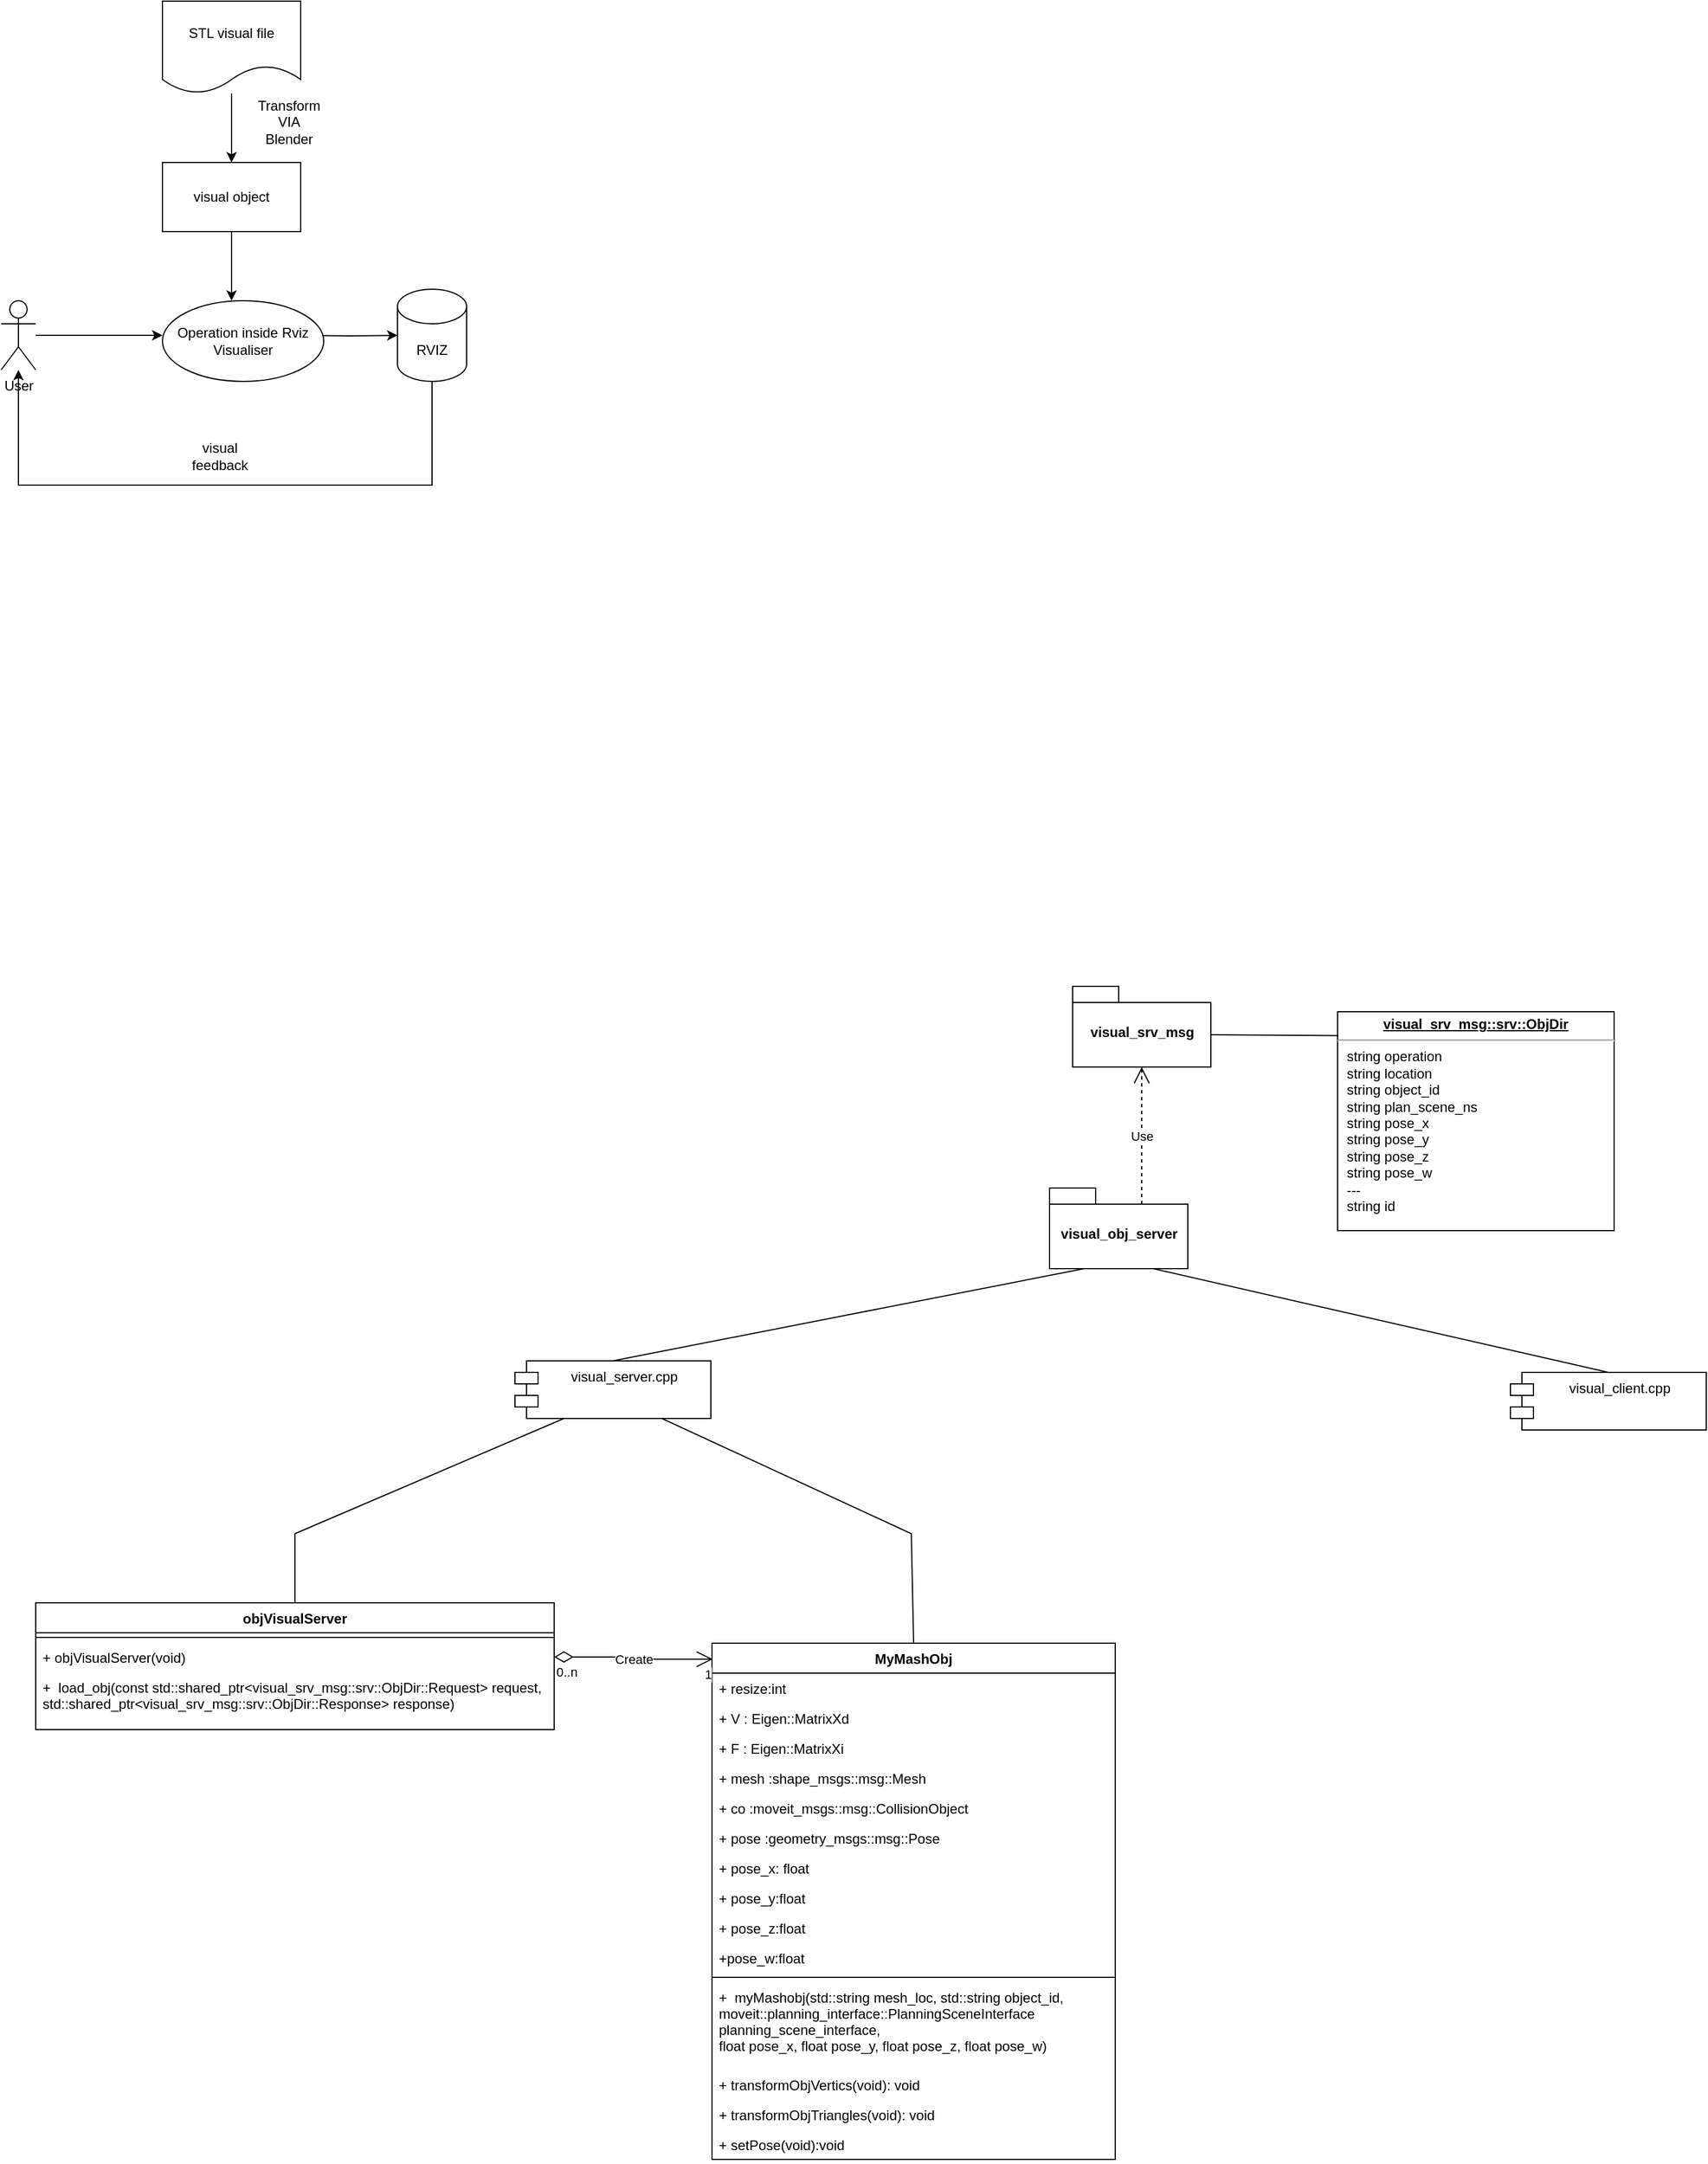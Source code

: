 <mxfile version="20.8.5" type="device"><diagram id="FFGxATjXl4fMo9rYz_8e" name="Page-1"><mxGraphModel dx="2049" dy="2205" grid="1" gridSize="10" guides="1" tooltips="1" connect="1" arrows="1" fold="1" page="1" pageScale="1" pageWidth="827" pageHeight="1169" math="0" shadow="0"><root><mxCell id="0"/><mxCell id="1" parent="0"/><mxCell id="yEh5WGDOw_iunOXMflRj-10" value="" style="edgeStyle=orthogonalEdgeStyle;rounded=0;orthogonalLoop=1;jettySize=auto;html=1;" edge="1" parent="1" source="yEh5WGDOw_iunOXMflRj-1"><mxGeometry relative="1" as="geometry"><mxPoint x="270" y="-80" as="targetPoint"/></mxGeometry></mxCell><mxCell id="yEh5WGDOw_iunOXMflRj-1" value="visual object" style="rounded=0;whiteSpace=wrap;html=1;" vertex="1" parent="1"><mxGeometry x="210" y="-200" width="120" height="60" as="geometry"/></mxCell><mxCell id="yEh5WGDOw_iunOXMflRj-4" value="" style="edgeStyle=orthogonalEdgeStyle;rounded=0;orthogonalLoop=1;jettySize=auto;html=1;" edge="1" parent="1" source="yEh5WGDOw_iunOXMflRj-3" target="yEh5WGDOw_iunOXMflRj-1"><mxGeometry relative="1" as="geometry"/></mxCell><mxCell id="yEh5WGDOw_iunOXMflRj-3" value="STL visual file" style="shape=document;whiteSpace=wrap;html=1;boundedLbl=1;" vertex="1" parent="1"><mxGeometry x="210" y="-340" width="120" height="80" as="geometry"/></mxCell><mxCell id="yEh5WGDOw_iunOXMflRj-11" value="" style="edgeStyle=orthogonalEdgeStyle;rounded=0;orthogonalLoop=1;jettySize=auto;html=1;" edge="1" parent="1" source="yEh5WGDOw_iunOXMflRj-5"><mxGeometry relative="1" as="geometry"><mxPoint x="210" y="-50" as="targetPoint"/></mxGeometry></mxCell><mxCell id="yEh5WGDOw_iunOXMflRj-5" value="User" style="shape=umlActor;verticalLabelPosition=bottom;verticalAlign=top;html=1;outlineConnect=0;" vertex="1" parent="1"><mxGeometry x="70" y="-80" width="30" height="60" as="geometry"/></mxCell><mxCell id="yEh5WGDOw_iunOXMflRj-14" value="" style="edgeStyle=orthogonalEdgeStyle;rounded=0;orthogonalLoop=1;jettySize=auto;html=1;" edge="1" parent="1" target="yEh5WGDOw_iunOXMflRj-13"><mxGeometry relative="1" as="geometry"><mxPoint x="330" y="-50" as="sourcePoint"/></mxGeometry></mxCell><mxCell id="yEh5WGDOw_iunOXMflRj-15" style="edgeStyle=orthogonalEdgeStyle;rounded=0;orthogonalLoop=1;jettySize=auto;html=1;" edge="1" parent="1" source="yEh5WGDOw_iunOXMflRj-13" target="yEh5WGDOw_iunOXMflRj-5"><mxGeometry relative="1" as="geometry"><Array as="points"><mxPoint x="444" y="80"/><mxPoint x="85" y="80"/></Array></mxGeometry></mxCell><mxCell id="yEh5WGDOw_iunOXMflRj-13" value="RVIZ" style="shape=cylinder3;whiteSpace=wrap;html=1;boundedLbl=1;backgroundOutline=1;size=15;" vertex="1" parent="1"><mxGeometry x="414" y="-90" width="60" height="80" as="geometry"/></mxCell><mxCell id="yEh5WGDOw_iunOXMflRj-17" value="visual feedback" style="text;html=1;strokeColor=none;fillColor=none;align=center;verticalAlign=middle;whiteSpace=wrap;rounded=0;" vertex="1" parent="1"><mxGeometry x="230" y="40" width="60" height="30" as="geometry"/></mxCell><mxCell id="yEh5WGDOw_iunOXMflRj-18" value="Transform VIA Blender" style="text;html=1;strokeColor=none;fillColor=none;align=center;verticalAlign=middle;whiteSpace=wrap;rounded=0;" vertex="1" parent="1"><mxGeometry x="290" y="-250" width="60" height="30" as="geometry"/></mxCell><mxCell id="yEh5WGDOw_iunOXMflRj-19" value="MyMashObj" style="swimlane;fontStyle=1;align=center;verticalAlign=top;childLayout=stackLayout;horizontal=1;startSize=26;horizontalStack=0;resizeParent=1;resizeParentMax=0;resizeLast=0;collapsible=1;marginBottom=0;" vertex="1" parent="1"><mxGeometry x="687" y="1085" width="350" height="448" as="geometry"/></mxCell><mxCell id="yEh5WGDOw_iunOXMflRj-29" value="+ resize:int&#10;" style="text;align=left;verticalAlign=top;spacingLeft=4;spacingRight=4;overflow=hidden;rotatable=0;points=[[0,0.5],[1,0.5]];portConstraint=eastwest;" vertex="1" parent="yEh5WGDOw_iunOXMflRj-19"><mxGeometry y="26" width="350" height="26" as="geometry"/></mxCell><mxCell id="yEh5WGDOw_iunOXMflRj-30" value="+ V : Eigen::MatrixXd" style="text;align=left;verticalAlign=top;spacingLeft=4;spacingRight=4;overflow=hidden;rotatable=0;points=[[0,0.5],[1,0.5]];portConstraint=eastwest;" vertex="1" parent="yEh5WGDOw_iunOXMflRj-19"><mxGeometry y="52" width="350" height="26" as="geometry"/></mxCell><mxCell id="yEh5WGDOw_iunOXMflRj-35" value="+ F : Eigen::MatrixXi    " style="text;align=left;verticalAlign=top;spacingLeft=4;spacingRight=4;overflow=hidden;rotatable=0;points=[[0,0.5],[1,0.5]];portConstraint=eastwest;" vertex="1" parent="yEh5WGDOw_iunOXMflRj-19"><mxGeometry y="78" width="350" height="26" as="geometry"/></mxCell><mxCell id="yEh5WGDOw_iunOXMflRj-31" value="+ mesh :shape_msgs::msg::Mesh" style="text;align=left;verticalAlign=top;spacingLeft=4;spacingRight=4;overflow=hidden;rotatable=0;points=[[0,0.5],[1,0.5]];portConstraint=eastwest;" vertex="1" parent="yEh5WGDOw_iunOXMflRj-19"><mxGeometry y="104" width="350" height="26" as="geometry"/></mxCell><mxCell id="yEh5WGDOw_iunOXMflRj-32" value="+ co :moveit_msgs::msg::CollisionObject " style="text;align=left;verticalAlign=top;spacingLeft=4;spacingRight=4;overflow=hidden;rotatable=0;points=[[0,0.5],[1,0.5]];portConstraint=eastwest;" vertex="1" parent="yEh5WGDOw_iunOXMflRj-19"><mxGeometry y="130" width="350" height="26" as="geometry"/></mxCell><mxCell id="yEh5WGDOw_iunOXMflRj-33" value="+ pose :geometry_msgs::msg::Pose" style="text;align=left;verticalAlign=top;spacingLeft=4;spacingRight=4;overflow=hidden;rotatable=0;points=[[0,0.5],[1,0.5]];portConstraint=eastwest;" vertex="1" parent="yEh5WGDOw_iunOXMflRj-19"><mxGeometry y="156" width="350" height="26" as="geometry"/></mxCell><mxCell id="yEh5WGDOw_iunOXMflRj-20" value="+ pose_x: float" style="text;align=left;verticalAlign=top;spacingLeft=4;spacingRight=4;overflow=hidden;rotatable=0;points=[[0,0.5],[1,0.5]];portConstraint=eastwest;" vertex="1" parent="yEh5WGDOw_iunOXMflRj-19"><mxGeometry y="182" width="350" height="26" as="geometry"/></mxCell><mxCell id="yEh5WGDOw_iunOXMflRj-39" value="+ pose_y:float" style="text;align=left;verticalAlign=top;spacingLeft=4;spacingRight=4;overflow=hidden;rotatable=0;points=[[0,0.5],[1,0.5]];portConstraint=eastwest;" vertex="1" parent="yEh5WGDOw_iunOXMflRj-19"><mxGeometry y="208" width="350" height="26" as="geometry"/></mxCell><mxCell id="yEh5WGDOw_iunOXMflRj-38" value="+ pose_z:float   &#10;&#10;" style="text;align=left;verticalAlign=top;spacingLeft=4;spacingRight=4;overflow=hidden;rotatable=0;points=[[0,0.5],[1,0.5]];portConstraint=eastwest;" vertex="1" parent="yEh5WGDOw_iunOXMflRj-19"><mxGeometry y="234" width="350" height="26" as="geometry"/></mxCell><mxCell id="yEh5WGDOw_iunOXMflRj-37" value="+pose_w:float" style="text;align=left;verticalAlign=top;spacingLeft=4;spacingRight=4;overflow=hidden;rotatable=0;points=[[0,0.5],[1,0.5]];portConstraint=eastwest;" vertex="1" parent="yEh5WGDOw_iunOXMflRj-19"><mxGeometry y="260" width="350" height="26" as="geometry"/></mxCell><mxCell id="yEh5WGDOw_iunOXMflRj-21" value="" style="line;strokeWidth=1;align=left;verticalAlign=middle;spacingTop=-1;spacingLeft=3;spacingRight=3;rotatable=0;labelPosition=right;points=[];portConstraint=eastwest;" vertex="1" parent="yEh5WGDOw_iunOXMflRj-19"><mxGeometry y="286" width="350" height="8" as="geometry"/></mxCell><mxCell id="yEh5WGDOw_iunOXMflRj-48" value="+  myMashobj(std::string mesh_loc, std::string object_id,&#10;            moveit::planning_interface::PlanningSceneInterface&#10;                planning_scene_interface,&#10;float pose_x, float pose_y, float pose_z, float pose_w)" style="text;align=left;verticalAlign=top;spacingLeft=4;spacingRight=4;overflow=hidden;rotatable=0;points=[[0,0.5],[1,0.5]];portConstraint=eastwest;" vertex="1" parent="yEh5WGDOw_iunOXMflRj-19"><mxGeometry y="294" width="350" height="76" as="geometry"/></mxCell><mxCell id="yEh5WGDOw_iunOXMflRj-22" value="+ transformObjVertics(void): void" style="text;align=left;verticalAlign=top;spacingLeft=4;spacingRight=4;overflow=hidden;rotatable=0;points=[[0,0.5],[1,0.5]];portConstraint=eastwest;" vertex="1" parent="yEh5WGDOw_iunOXMflRj-19"><mxGeometry y="370" width="350" height="26" as="geometry"/></mxCell><mxCell id="yEh5WGDOw_iunOXMflRj-40" value="+ transformObjTriangles(void): void&#10;" style="text;align=left;verticalAlign=top;spacingLeft=4;spacingRight=4;overflow=hidden;rotatable=0;points=[[0,0.5],[1,0.5]];portConstraint=eastwest;" vertex="1" parent="yEh5WGDOw_iunOXMflRj-19"><mxGeometry y="396" width="350" height="26" as="geometry"/></mxCell><mxCell id="yEh5WGDOw_iunOXMflRj-42" value="+ setPose(void):void" style="text;align=left;verticalAlign=top;spacingLeft=4;spacingRight=4;overflow=hidden;rotatable=0;points=[[0,0.5],[1,0.5]];portConstraint=eastwest;" vertex="1" parent="yEh5WGDOw_iunOXMflRj-19"><mxGeometry y="422" width="350" height="26" as="geometry"/></mxCell><mxCell id="yEh5WGDOw_iunOXMflRj-43" value="objVisualServer" style="swimlane;fontStyle=1;align=center;verticalAlign=top;childLayout=stackLayout;horizontal=1;startSize=26;horizontalStack=0;resizeParent=1;resizeParentMax=0;resizeLast=0;collapsible=1;marginBottom=0;" vertex="1" parent="1"><mxGeometry x="100" y="1050" width="450" height="110" as="geometry"/></mxCell><mxCell id="yEh5WGDOw_iunOXMflRj-45" value="" style="line;strokeWidth=1;fillColor=none;align=left;verticalAlign=middle;spacingTop=-1;spacingLeft=3;spacingRight=3;rotatable=0;labelPosition=right;points=[];portConstraint=eastwest;strokeColor=inherit;" vertex="1" parent="yEh5WGDOw_iunOXMflRj-43"><mxGeometry y="26" width="450" height="8" as="geometry"/></mxCell><mxCell id="yEh5WGDOw_iunOXMflRj-46" value="+ objVisualServer(void)" style="text;strokeColor=none;fillColor=none;align=left;verticalAlign=top;spacingLeft=4;spacingRight=4;overflow=hidden;rotatable=0;points=[[0,0.5],[1,0.5]];portConstraint=eastwest;" vertex="1" parent="yEh5WGDOw_iunOXMflRj-43"><mxGeometry y="34" width="450" height="26" as="geometry"/></mxCell><mxCell id="yEh5WGDOw_iunOXMflRj-50" value="+  load_obj(const std::shared_ptr&lt;visual_srv_msg::srv::ObjDir::Request&gt; request,&#10;           std::shared_ptr&lt;visual_srv_msg::srv::ObjDir::Response&gt; response)" style="text;strokeColor=none;fillColor=none;align=left;verticalAlign=top;spacingLeft=4;spacingRight=4;overflow=hidden;rotatable=0;points=[[0,0.5],[1,0.5]];portConstraint=eastwest;" vertex="1" parent="yEh5WGDOw_iunOXMflRj-43"><mxGeometry y="60" width="450" height="50" as="geometry"/></mxCell><mxCell id="yEh5WGDOw_iunOXMflRj-51" value="Create" style="endArrow=open;html=1;endSize=12;startArrow=diamondThin;startSize=14;startFill=0;edgeStyle=orthogonalEdgeStyle;rounded=0;exitX=1;exitY=0.5;exitDx=0;exitDy=0;entryX=0.002;entryY=0.031;entryDx=0;entryDy=0;entryPerimeter=0;" edge="1" parent="1" source="yEh5WGDOw_iunOXMflRj-46" target="yEh5WGDOw_iunOXMflRj-19"><mxGeometry x="0.003" relative="1" as="geometry"><mxPoint x="560" y="1000" as="sourcePoint"/><mxPoint x="700" y="1010" as="targetPoint"/><mxPoint as="offset"/></mxGeometry></mxCell><mxCell id="yEh5WGDOw_iunOXMflRj-52" value="0..n" style="edgeLabel;resizable=0;html=1;align=left;verticalAlign=top;" connectable="0" vertex="1" parent="yEh5WGDOw_iunOXMflRj-51"><mxGeometry x="-1" relative="1" as="geometry"/></mxCell><mxCell id="yEh5WGDOw_iunOXMflRj-53" value="1" style="edgeLabel;resizable=0;html=1;align=right;verticalAlign=top;" connectable="0" vertex="1" parent="yEh5WGDOw_iunOXMflRj-51"><mxGeometry x="1" relative="1" as="geometry"/></mxCell><mxCell id="yEh5WGDOw_iunOXMflRj-54" value="visual_obj_server" style="shape=folder;fontStyle=1;spacingTop=10;tabWidth=40;tabHeight=14;tabPosition=left;html=1;" vertex="1" parent="1"><mxGeometry x="980" y="690" width="120" height="70" as="geometry"/></mxCell><mxCell id="yEh5WGDOw_iunOXMflRj-55" value="visual_server.cpp" style="shape=module;align=left;spacingLeft=20;align=center;verticalAlign=top;" vertex="1" parent="1"><mxGeometry x="516" y="840" width="170" height="50" as="geometry"/></mxCell><mxCell id="yEh5WGDOw_iunOXMflRj-56" value="" style="endArrow=none;html=1;rounded=0;entryX=0.25;entryY=1;entryDx=0;entryDy=0;exitX=0.5;exitY=0;exitDx=0;exitDy=0;" edge="1" parent="1" source="yEh5WGDOw_iunOXMflRj-43" target="yEh5WGDOw_iunOXMflRj-55"><mxGeometry width="50" height="50" relative="1" as="geometry"><mxPoint x="770" y="1170" as="sourcePoint"/><mxPoint x="820" y="1120" as="targetPoint"/><Array as="points"><mxPoint x="325" y="990"/></Array></mxGeometry></mxCell><mxCell id="yEh5WGDOw_iunOXMflRj-58" value="" style="endArrow=none;html=1;rounded=0;exitX=0.5;exitY=0;exitDx=0;exitDy=0;entryX=0.75;entryY=1;entryDx=0;entryDy=0;" edge="1" parent="1" source="yEh5WGDOw_iunOXMflRj-19" target="yEh5WGDOw_iunOXMflRj-55"><mxGeometry width="50" height="50" relative="1" as="geometry"><mxPoint x="830" y="1040" as="sourcePoint"/><mxPoint x="880" y="990" as="targetPoint"/><Array as="points"><mxPoint x="860" y="990"/></Array></mxGeometry></mxCell><mxCell id="yEh5WGDOw_iunOXMflRj-59" value="" style="endArrow=none;html=1;rounded=0;entryX=0.25;entryY=1;entryDx=0;entryDy=0;entryPerimeter=0;exitX=0.5;exitY=0;exitDx=0;exitDy=0;" edge="1" parent="1" source="yEh5WGDOw_iunOXMflRj-55" target="yEh5WGDOw_iunOXMflRj-54"><mxGeometry width="50" height="50" relative="1" as="geometry"><mxPoint x="910" y="910" as="sourcePoint"/><mxPoint x="960" y="860" as="targetPoint"/></mxGeometry></mxCell><mxCell id="yEh5WGDOw_iunOXMflRj-60" value="visual_client.cpp" style="shape=module;align=left;spacingLeft=20;align=center;verticalAlign=top;" vertex="1" parent="1"><mxGeometry x="1380" y="850" width="170" height="50" as="geometry"/></mxCell><mxCell id="yEh5WGDOw_iunOXMflRj-61" value="" style="endArrow=none;html=1;rounded=0;entryX=0.75;entryY=1;entryDx=0;entryDy=0;entryPerimeter=0;exitX=0.5;exitY=0;exitDx=0;exitDy=0;" edge="1" parent="1" source="yEh5WGDOw_iunOXMflRj-60" target="yEh5WGDOw_iunOXMflRj-54"><mxGeometry width="50" height="50" relative="1" as="geometry"><mxPoint x="611" y="850" as="sourcePoint"/><mxPoint x="1020" y="770" as="targetPoint"/></mxGeometry></mxCell><mxCell id="yEh5WGDOw_iunOXMflRj-62" value="Operation inside Rviz Visualiser" style="ellipse;whiteSpace=wrap;html=1;" vertex="1" parent="1"><mxGeometry x="210" y="-80" width="140" height="70" as="geometry"/></mxCell><mxCell id="yEh5WGDOw_iunOXMflRj-63" value="visual_srv_msg" style="shape=folder;fontStyle=1;spacingTop=10;tabWidth=40;tabHeight=14;tabPosition=left;html=1;" vertex="1" parent="1"><mxGeometry x="1000" y="515" width="120" height="70" as="geometry"/></mxCell><mxCell id="yEh5WGDOw_iunOXMflRj-64" value="&lt;p style=&quot;margin:0px;margin-top:4px;text-align:center;text-decoration:underline;&quot;&gt;&lt;b&gt;visual_srv_msg::srv::ObjDir&lt;/b&gt;&lt;/p&gt;&lt;hr&gt;&lt;p style=&quot;margin:0px;margin-left:8px;&quot;&gt;string operation&lt;/p&gt;&lt;p style=&quot;margin:0px;margin-left:8px;&quot;&gt;string location&lt;/p&gt;&lt;p style=&quot;margin:0px;margin-left:8px;&quot;&gt;string object_id&lt;/p&gt;&lt;p style=&quot;margin:0px;margin-left:8px;&quot;&gt;string plan_scene_ns&amp;nbsp;&lt;/p&gt;&lt;p style=&quot;margin:0px;margin-left:8px;&quot;&gt;string pose_x&lt;/p&gt;&lt;p style=&quot;margin:0px;margin-left:8px;&quot;&gt;string pose_y&lt;/p&gt;&lt;p style=&quot;margin:0px;margin-left:8px;&quot;&gt;string pose_z&lt;/p&gt;&lt;p style=&quot;margin:0px;margin-left:8px;&quot;&gt;string pose_w&lt;/p&gt;&lt;p style=&quot;margin:0px;margin-left:8px;&quot;&gt;---&lt;/p&gt;&lt;p style=&quot;margin:0px;margin-left:8px;&quot;&gt;string id&lt;/p&gt;" style="verticalAlign=top;align=left;overflow=fill;fontSize=12;fontFamily=Helvetica;html=1;" vertex="1" parent="1"><mxGeometry x="1230" y="537" width="240" height="190" as="geometry"/></mxCell><mxCell id="yEh5WGDOw_iunOXMflRj-65" value="" style="endArrow=none;html=1;rounded=0;exitX=0;exitY=0;exitDx=120;exitDy=42;exitPerimeter=0;entryX=0.003;entryY=0.109;entryDx=0;entryDy=0;entryPerimeter=0;" edge="1" parent="1" source="yEh5WGDOw_iunOXMflRj-63" target="yEh5WGDOw_iunOXMflRj-64"><mxGeometry width="50" height="50" relative="1" as="geometry"><mxPoint x="1090" y="605" as="sourcePoint"/><mxPoint x="1210" y="590" as="targetPoint"/></mxGeometry></mxCell><mxCell id="yEh5WGDOw_iunOXMflRj-67" value="Use" style="endArrow=open;endSize=12;dashed=1;html=1;rounded=0;entryX=0.5;entryY=1;entryDx=0;entryDy=0;entryPerimeter=0;exitX=0;exitY=0;exitDx=80;exitDy=14;exitPerimeter=0;" edge="1" parent="1" source="yEh5WGDOw_iunOXMflRj-54" target="yEh5WGDOw_iunOXMflRj-63"><mxGeometry width="160" relative="1" as="geometry"><mxPoint x="720" y="650" as="sourcePoint"/><mxPoint x="880" y="650" as="targetPoint"/></mxGeometry></mxCell></root></mxGraphModel></diagram></mxfile>
